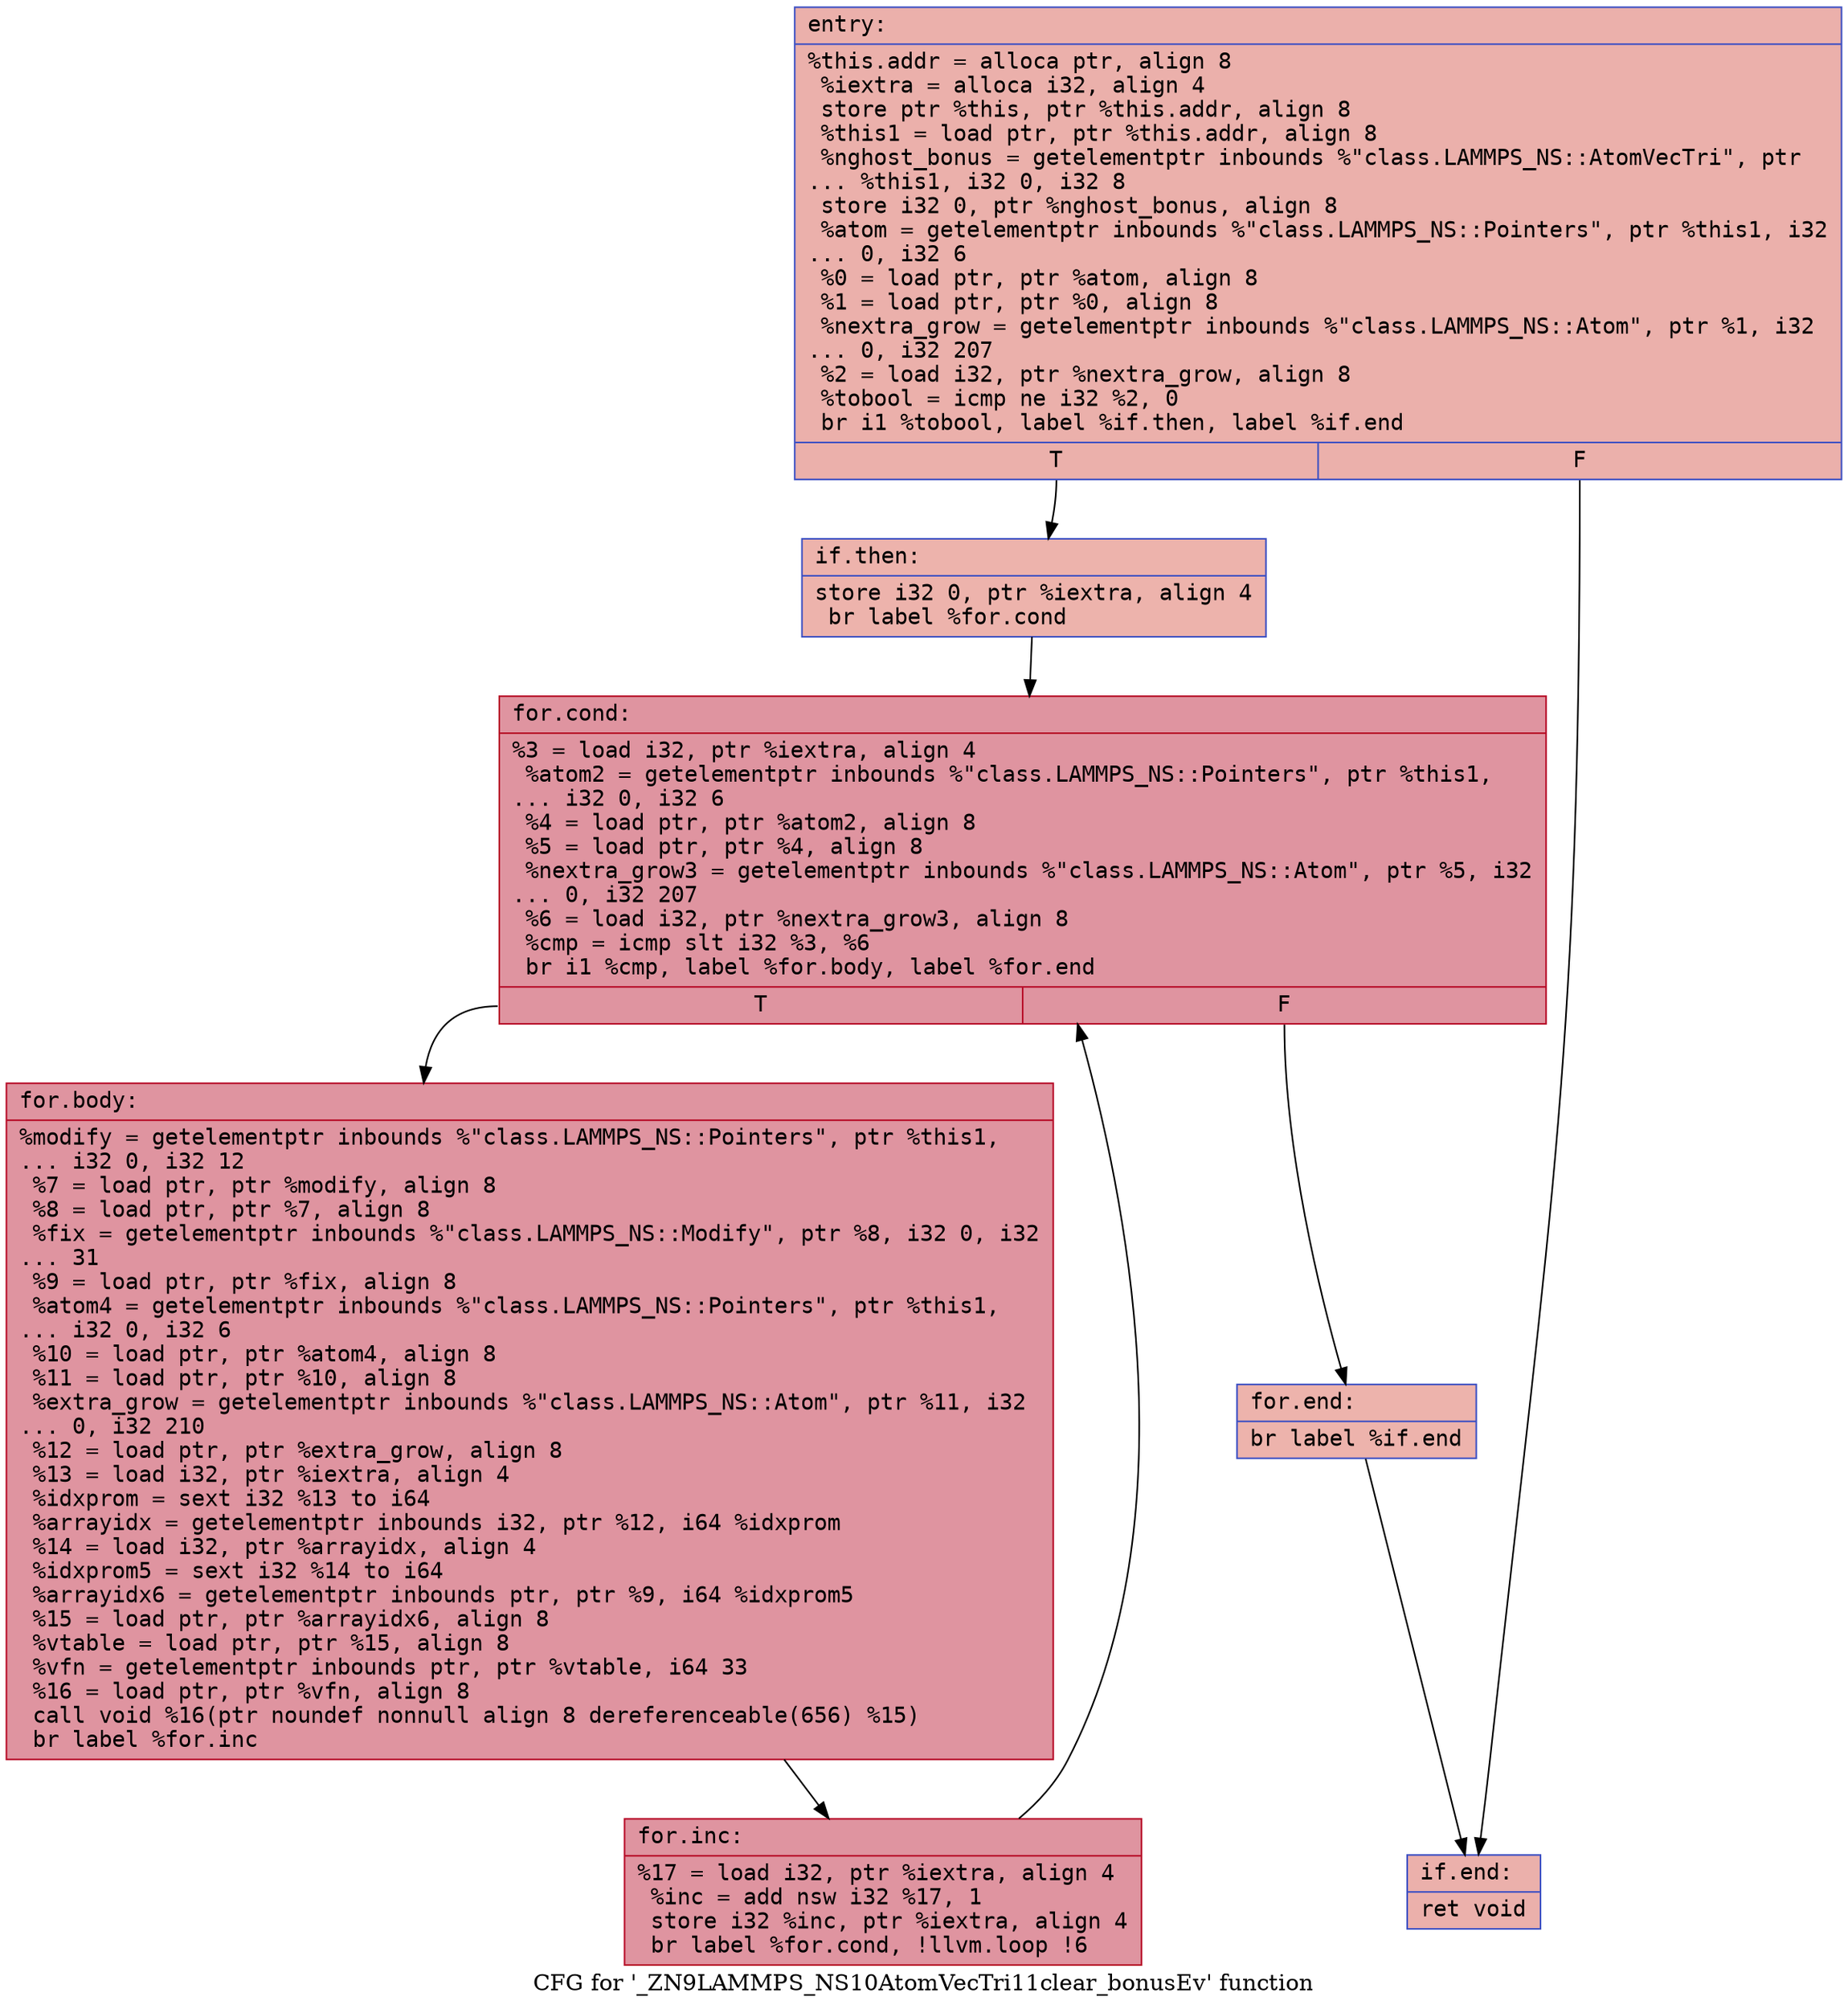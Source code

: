 digraph "CFG for '_ZN9LAMMPS_NS10AtomVecTri11clear_bonusEv' function" {
	label="CFG for '_ZN9LAMMPS_NS10AtomVecTri11clear_bonusEv' function";

	Node0x55c2b66a5b70 [shape=record,color="#3d50c3ff", style=filled, fillcolor="#d24b4070" fontname="Courier",label="{entry:\l|  %this.addr = alloca ptr, align 8\l  %iextra = alloca i32, align 4\l  store ptr %this, ptr %this.addr, align 8\l  %this1 = load ptr, ptr %this.addr, align 8\l  %nghost_bonus = getelementptr inbounds %\"class.LAMMPS_NS::AtomVecTri\", ptr\l... %this1, i32 0, i32 8\l  store i32 0, ptr %nghost_bonus, align 8\l  %atom = getelementptr inbounds %\"class.LAMMPS_NS::Pointers\", ptr %this1, i32\l... 0, i32 6\l  %0 = load ptr, ptr %atom, align 8\l  %1 = load ptr, ptr %0, align 8\l  %nextra_grow = getelementptr inbounds %\"class.LAMMPS_NS::Atom\", ptr %1, i32\l... 0, i32 207\l  %2 = load i32, ptr %nextra_grow, align 8\l  %tobool = icmp ne i32 %2, 0\l  br i1 %tobool, label %if.then, label %if.end\l|{<s0>T|<s1>F}}"];
	Node0x55c2b66a5b70:s0 -> Node0x55c2b66a62c0[tooltip="entry -> if.then\nProbability 62.50%" ];
	Node0x55c2b66a5b70:s1 -> Node0x55c2b66a6330[tooltip="entry -> if.end\nProbability 37.50%" ];
	Node0x55c2b66a62c0 [shape=record,color="#3d50c3ff", style=filled, fillcolor="#d6524470" fontname="Courier",label="{if.then:\l|  store i32 0, ptr %iextra, align 4\l  br label %for.cond\l}"];
	Node0x55c2b66a62c0 -> Node0x55c2b66a64f0[tooltip="if.then -> for.cond\nProbability 100.00%" ];
	Node0x55c2b66a64f0 [shape=record,color="#b70d28ff", style=filled, fillcolor="#b70d2870" fontname="Courier",label="{for.cond:\l|  %3 = load i32, ptr %iextra, align 4\l  %atom2 = getelementptr inbounds %\"class.LAMMPS_NS::Pointers\", ptr %this1,\l... i32 0, i32 6\l  %4 = load ptr, ptr %atom2, align 8\l  %5 = load ptr, ptr %4, align 8\l  %nextra_grow3 = getelementptr inbounds %\"class.LAMMPS_NS::Atom\", ptr %5, i32\l... 0, i32 207\l  %6 = load i32, ptr %nextra_grow3, align 8\l  %cmp = icmp slt i32 %3, %6\l  br i1 %cmp, label %for.body, label %for.end\l|{<s0>T|<s1>F}}"];
	Node0x55c2b66a64f0:s0 -> Node0x55c2b66a6c00[tooltip="for.cond -> for.body\nProbability 96.88%" ];
	Node0x55c2b66a64f0:s1 -> Node0x55c2b66a6c80[tooltip="for.cond -> for.end\nProbability 3.12%" ];
	Node0x55c2b66a6c00 [shape=record,color="#b70d28ff", style=filled, fillcolor="#b70d2870" fontname="Courier",label="{for.body:\l|  %modify = getelementptr inbounds %\"class.LAMMPS_NS::Pointers\", ptr %this1,\l... i32 0, i32 12\l  %7 = load ptr, ptr %modify, align 8\l  %8 = load ptr, ptr %7, align 8\l  %fix = getelementptr inbounds %\"class.LAMMPS_NS::Modify\", ptr %8, i32 0, i32\l... 31\l  %9 = load ptr, ptr %fix, align 8\l  %atom4 = getelementptr inbounds %\"class.LAMMPS_NS::Pointers\", ptr %this1,\l... i32 0, i32 6\l  %10 = load ptr, ptr %atom4, align 8\l  %11 = load ptr, ptr %10, align 8\l  %extra_grow = getelementptr inbounds %\"class.LAMMPS_NS::Atom\", ptr %11, i32\l... 0, i32 210\l  %12 = load ptr, ptr %extra_grow, align 8\l  %13 = load i32, ptr %iextra, align 4\l  %idxprom = sext i32 %13 to i64\l  %arrayidx = getelementptr inbounds i32, ptr %12, i64 %idxprom\l  %14 = load i32, ptr %arrayidx, align 4\l  %idxprom5 = sext i32 %14 to i64\l  %arrayidx6 = getelementptr inbounds ptr, ptr %9, i64 %idxprom5\l  %15 = load ptr, ptr %arrayidx6, align 8\l  %vtable = load ptr, ptr %15, align 8\l  %vfn = getelementptr inbounds ptr, ptr %vtable, i64 33\l  %16 = load ptr, ptr %vfn, align 8\l  call void %16(ptr noundef nonnull align 8 dereferenceable(656) %15)\l  br label %for.inc\l}"];
	Node0x55c2b66a6c00 -> Node0x55c2b66a7dc0[tooltip="for.body -> for.inc\nProbability 100.00%" ];
	Node0x55c2b66a7dc0 [shape=record,color="#b70d28ff", style=filled, fillcolor="#b70d2870" fontname="Courier",label="{for.inc:\l|  %17 = load i32, ptr %iextra, align 4\l  %inc = add nsw i32 %17, 1\l  store i32 %inc, ptr %iextra, align 4\l  br label %for.cond, !llvm.loop !6\l}"];
	Node0x55c2b66a7dc0 -> Node0x55c2b66a64f0[tooltip="for.inc -> for.cond\nProbability 100.00%" ];
	Node0x55c2b66a6c80 [shape=record,color="#3d50c3ff", style=filled, fillcolor="#d6524470" fontname="Courier",label="{for.end:\l|  br label %if.end\l}"];
	Node0x55c2b66a6c80 -> Node0x55c2b66a6330[tooltip="for.end -> if.end\nProbability 100.00%" ];
	Node0x55c2b66a6330 [shape=record,color="#3d50c3ff", style=filled, fillcolor="#d24b4070" fontname="Courier",label="{if.end:\l|  ret void\l}"];
}
